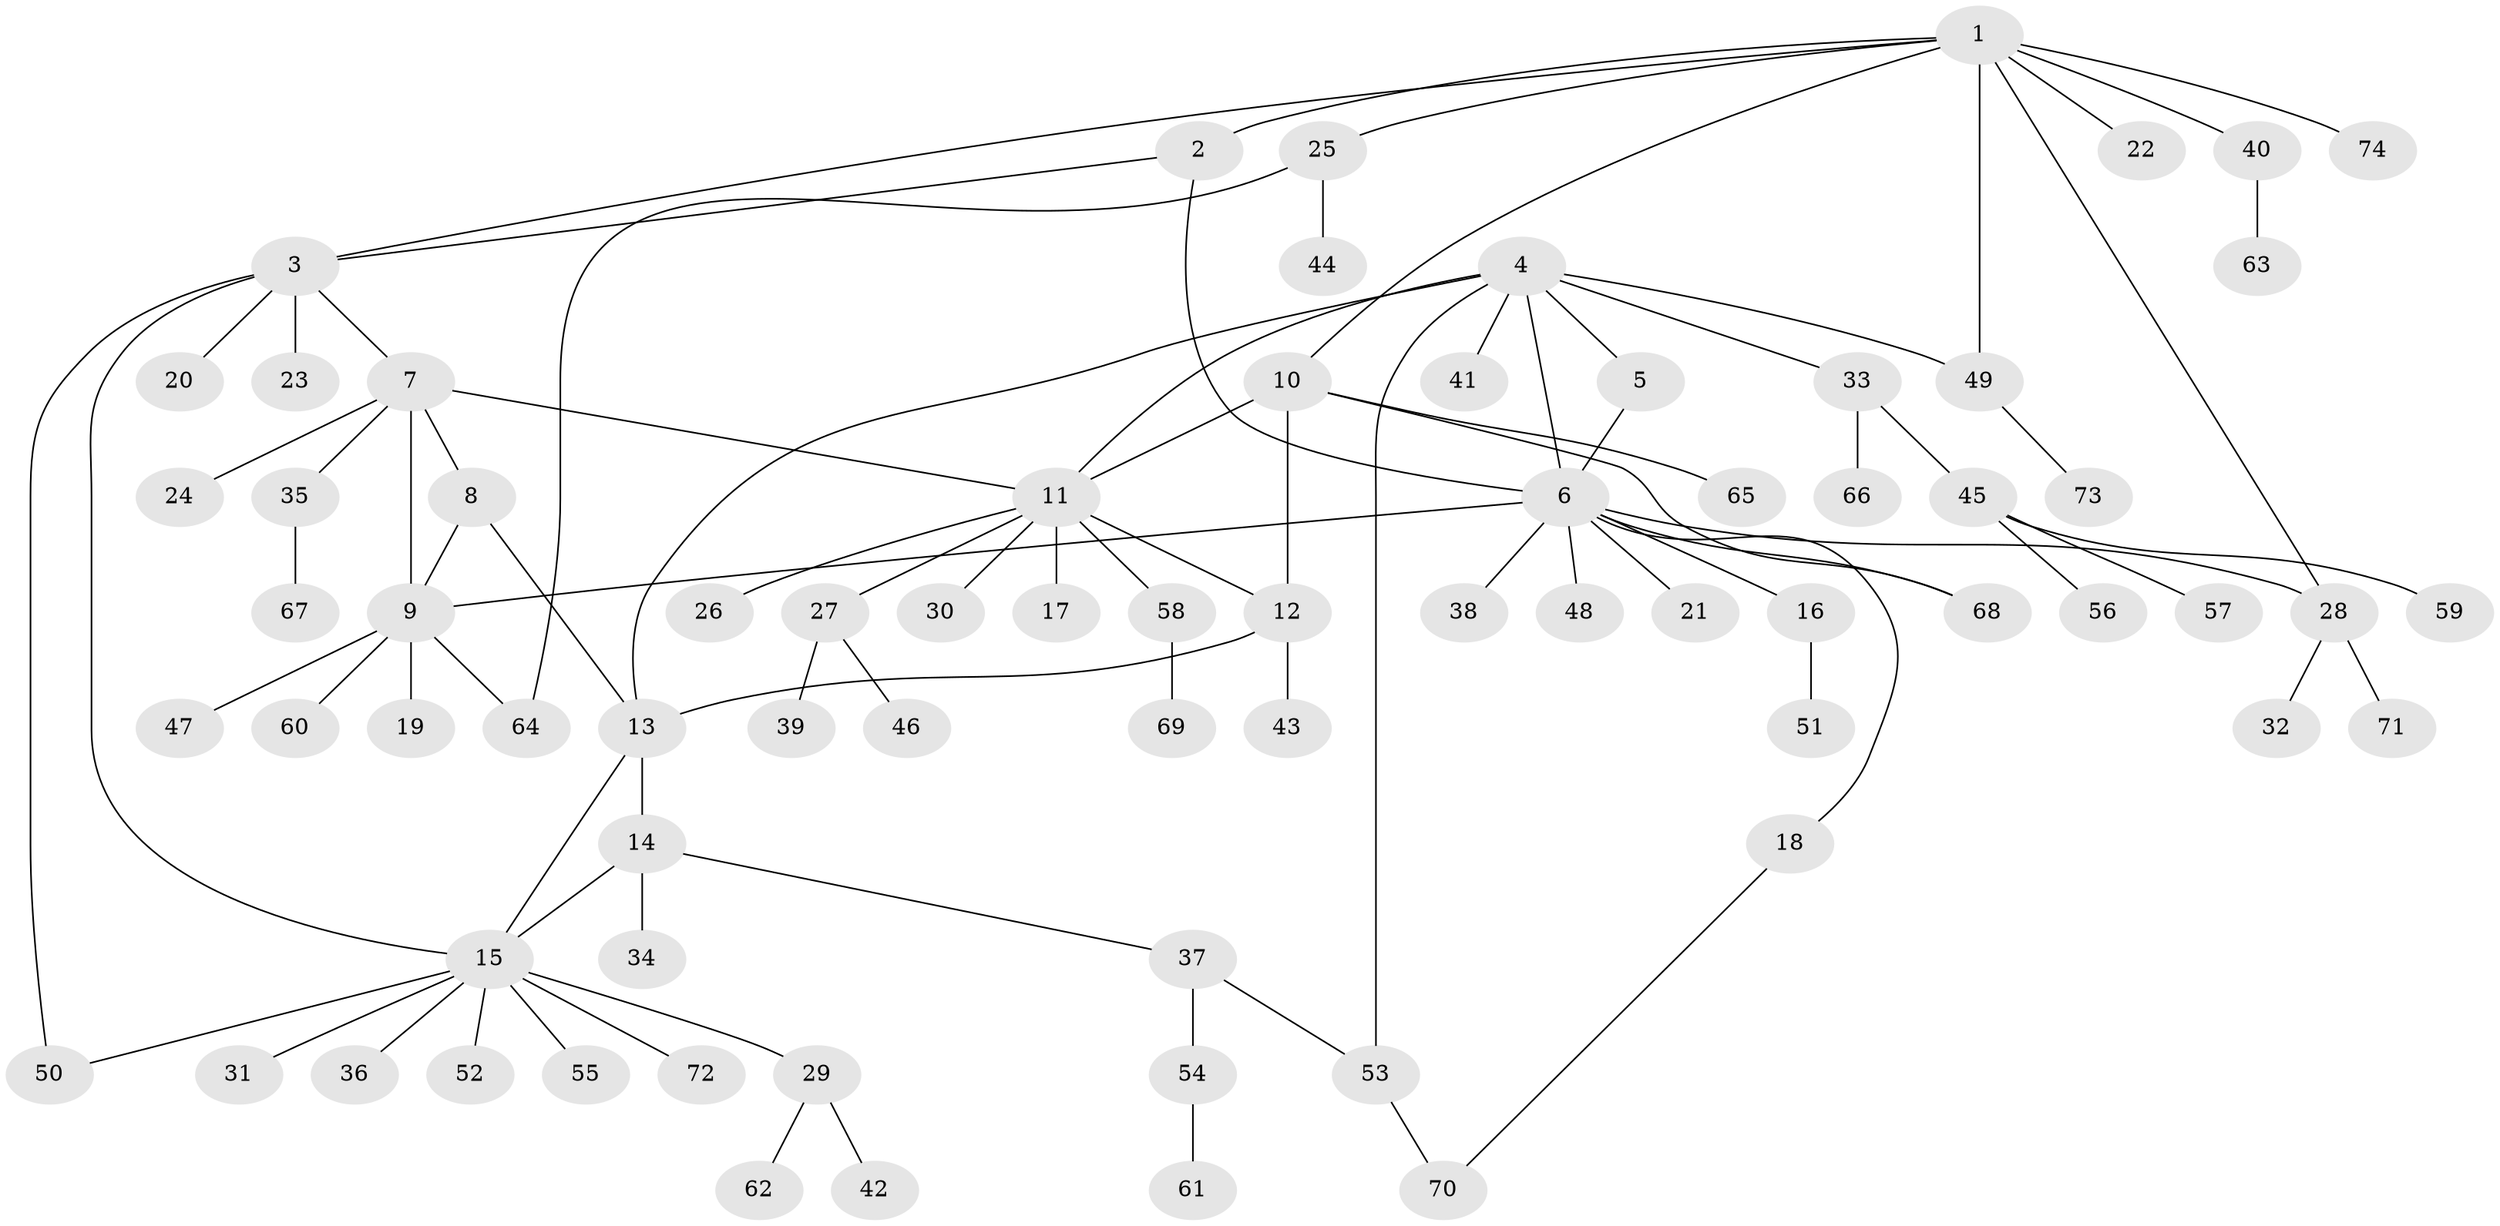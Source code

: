 // coarse degree distribution, {4: 0.17391304347826086, 10: 0.043478260869565216, 1: 0.4782608695652174, 7: 0.08695652173913043, 3: 0.043478260869565216, 2: 0.13043478260869565, 6: 0.043478260869565216}
// Generated by graph-tools (version 1.1) at 2025/37/03/04/25 23:37:46]
// undirected, 74 vertices, 91 edges
graph export_dot {
  node [color=gray90,style=filled];
  1;
  2;
  3;
  4;
  5;
  6;
  7;
  8;
  9;
  10;
  11;
  12;
  13;
  14;
  15;
  16;
  17;
  18;
  19;
  20;
  21;
  22;
  23;
  24;
  25;
  26;
  27;
  28;
  29;
  30;
  31;
  32;
  33;
  34;
  35;
  36;
  37;
  38;
  39;
  40;
  41;
  42;
  43;
  44;
  45;
  46;
  47;
  48;
  49;
  50;
  51;
  52;
  53;
  54;
  55;
  56;
  57;
  58;
  59;
  60;
  61;
  62;
  63;
  64;
  65;
  66;
  67;
  68;
  69;
  70;
  71;
  72;
  73;
  74;
  1 -- 2;
  1 -- 3;
  1 -- 10;
  1 -- 22;
  1 -- 25;
  1 -- 28;
  1 -- 40;
  1 -- 49;
  1 -- 74;
  2 -- 3;
  2 -- 6;
  3 -- 7;
  3 -- 15;
  3 -- 20;
  3 -- 23;
  3 -- 50;
  4 -- 5;
  4 -- 6;
  4 -- 11;
  4 -- 13;
  4 -- 33;
  4 -- 41;
  4 -- 49;
  4 -- 53;
  5 -- 6;
  6 -- 9;
  6 -- 16;
  6 -- 18;
  6 -- 21;
  6 -- 28;
  6 -- 38;
  6 -- 48;
  6 -- 68;
  7 -- 8;
  7 -- 9;
  7 -- 11;
  7 -- 24;
  7 -- 35;
  8 -- 9;
  8 -- 13;
  9 -- 19;
  9 -- 47;
  9 -- 60;
  9 -- 64;
  10 -- 11;
  10 -- 12;
  10 -- 65;
  10 -- 68;
  11 -- 12;
  11 -- 17;
  11 -- 26;
  11 -- 27;
  11 -- 30;
  11 -- 58;
  12 -- 13;
  12 -- 43;
  13 -- 14;
  13 -- 15;
  14 -- 15;
  14 -- 34;
  14 -- 37;
  15 -- 29;
  15 -- 31;
  15 -- 36;
  15 -- 50;
  15 -- 52;
  15 -- 55;
  15 -- 72;
  16 -- 51;
  18 -- 70;
  25 -- 44;
  25 -- 64;
  27 -- 39;
  27 -- 46;
  28 -- 32;
  28 -- 71;
  29 -- 42;
  29 -- 62;
  33 -- 45;
  33 -- 66;
  35 -- 67;
  37 -- 53;
  37 -- 54;
  40 -- 63;
  45 -- 56;
  45 -- 57;
  45 -- 59;
  49 -- 73;
  53 -- 70;
  54 -- 61;
  58 -- 69;
}
